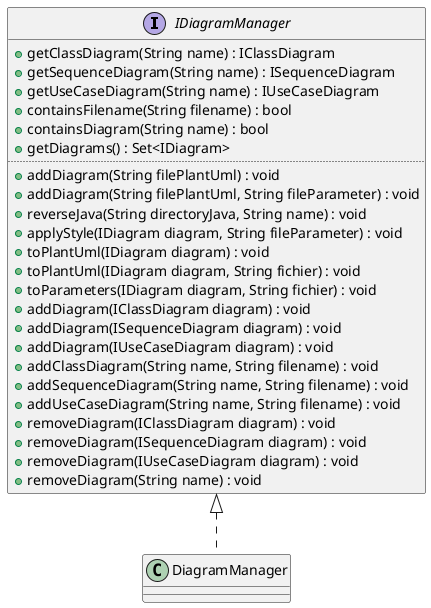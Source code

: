  @startuml




interface IDiagramManager {
	+getClassDiagram(String name) : IClassDiagram
	+getSequenceDiagram(String name) : ISequenceDiagram
	+getUseCaseDiagram(String name) : IUseCaseDiagram
	+containsFilename(String filename) : bool
	+containsDiagram(String name) : bool
	+getDiagrams() : Set<IDiagram>
	..
	+addDiagram(String filePlantUml) : void
	+addDiagram(String filePlantUml, String fileParameter) : void
	+reverseJava(String directoryJava, String name) : void
	+applyStyle(IDiagram diagram, String fileParameter) : void
	+toPlantUml(IDiagram diagram) : void
	+toPlantUml(IDiagram diagram, String fichier) : void
	+toParameters(IDiagram diagram, String fichier) : void
	+addDiagram(IClassDiagram diagram) : void
	+addDiagram(ISequenceDiagram diagram) : void
	+addDiagram(IUseCaseDiagram diagram) : void
	+addClassDiagram(String name, String filename) : void
	+addSequenceDiagram(String name, String filename) : void
	+addUseCaseDiagram(String name, String filename) : void
	+removeDiagram(IClassDiagram diagram) : void
	+removeDiagram(ISequenceDiagram diagram) : void
	+removeDiagram(IUseCaseDiagram diagram) : void
	+removeDiagram(String name) : void
}

class DiagramManager implements IDiagramManager

@enduml